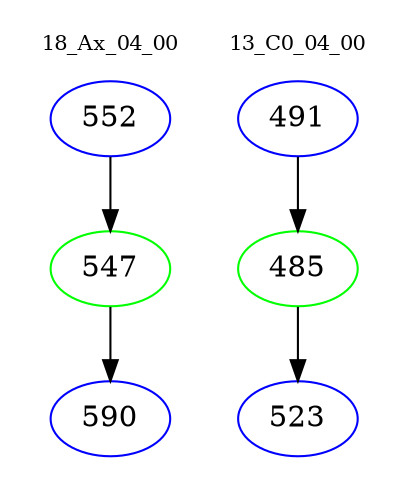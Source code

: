 digraph{
subgraph cluster_0 {
color = white
label = "18_Ax_04_00";
fontsize=10;
T0_552 [label="552", color="blue"]
T0_552 -> T0_547 [color="black"]
T0_547 [label="547", color="green"]
T0_547 -> T0_590 [color="black"]
T0_590 [label="590", color="blue"]
}
subgraph cluster_1 {
color = white
label = "13_C0_04_00";
fontsize=10;
T1_491 [label="491", color="blue"]
T1_491 -> T1_485 [color="black"]
T1_485 [label="485", color="green"]
T1_485 -> T1_523 [color="black"]
T1_523 [label="523", color="blue"]
}
}
